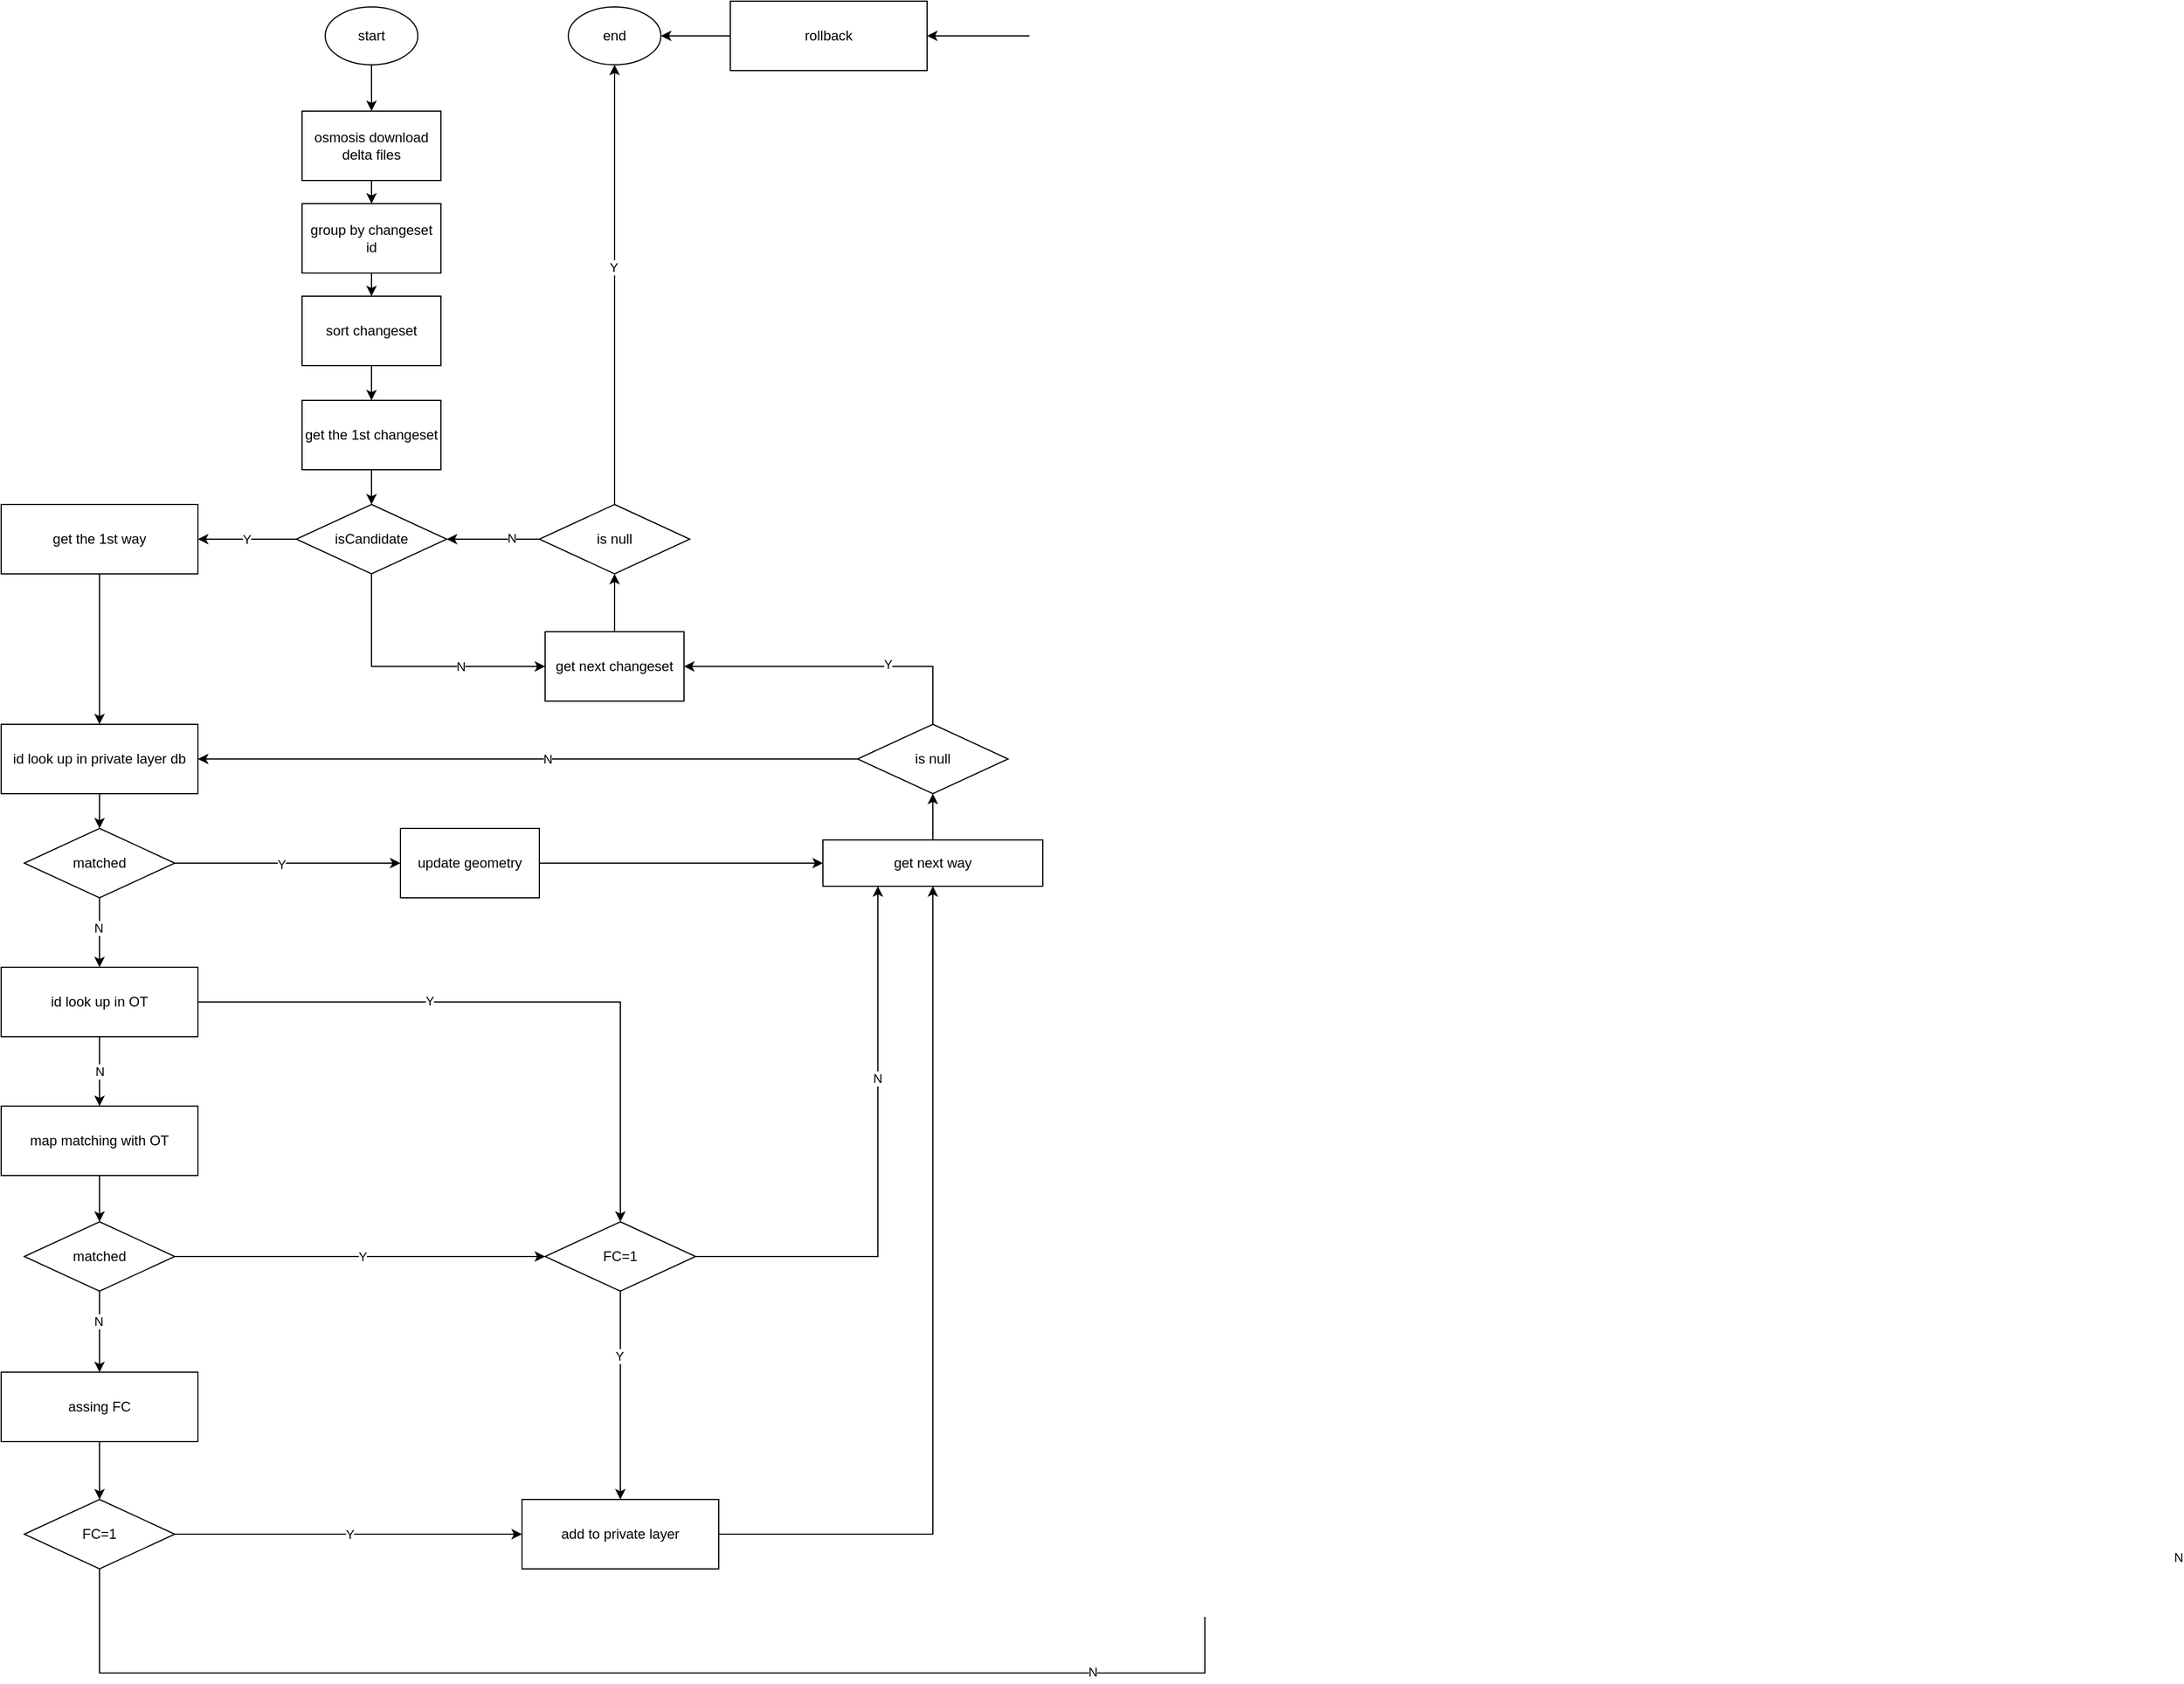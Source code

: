 <mxfile version="27.0.5">
  <diagram name="第 1 页" id="OYPPoNtJcvD3CVvJOCVI">
    <mxGraphModel dx="1584" dy="2003" grid="1" gridSize="10" guides="1" tooltips="1" connect="1" arrows="1" fold="1" page="1" pageScale="1" pageWidth="827" pageHeight="1169" math="0" shadow="0">
      <root>
        <mxCell id="0" />
        <mxCell id="1" parent="0" />
        <mxCell id="WjDSU4Vnf71-LKj2FM2g-10" style="edgeStyle=orthogonalEdgeStyle;rounded=0;orthogonalLoop=1;jettySize=auto;html=1;entryX=0.5;entryY=0;entryDx=0;entryDy=0;" parent="1" source="WjDSU4Vnf71-LKj2FM2g-1" target="WjDSU4Vnf71-LKj2FM2g-5" edge="1">
          <mxGeometry relative="1" as="geometry" />
        </mxCell>
        <mxCell id="WjDSU4Vnf71-LKj2FM2g-1" value="get the 1st changeset" style="rounded=0;whiteSpace=wrap;html=1;" parent="1" vertex="1">
          <mxGeometry x="320" y="120" width="120" height="60" as="geometry" />
        </mxCell>
        <mxCell id="poMI8xWjBXQtKEW0WlzC-20" style="edgeStyle=orthogonalEdgeStyle;rounded=0;orthogonalLoop=1;jettySize=auto;html=1;entryX=0.5;entryY=0;entryDx=0;entryDy=0;" edge="1" parent="1" source="WjDSU4Vnf71-LKj2FM2g-2" target="poMI8xWjBXQtKEW0WlzC-19">
          <mxGeometry relative="1" as="geometry" />
        </mxCell>
        <mxCell id="WjDSU4Vnf71-LKj2FM2g-2" value="start" style="ellipse;whiteSpace=wrap;html=1;" parent="1" vertex="1">
          <mxGeometry x="340" y="-220" width="80" height="50" as="geometry" />
        </mxCell>
        <mxCell id="WjDSU4Vnf71-LKj2FM2g-9" value="" style="edgeStyle=orthogonalEdgeStyle;rounded=0;orthogonalLoop=1;jettySize=auto;html=1;" parent="1" source="WjDSU4Vnf71-LKj2FM2g-5" target="WjDSU4Vnf71-LKj2FM2g-8" edge="1">
          <mxGeometry relative="1" as="geometry" />
        </mxCell>
        <mxCell id="WjDSU4Vnf71-LKj2FM2g-77" value="Y" style="edgeLabel;html=1;align=center;verticalAlign=middle;resizable=0;points=[];" parent="WjDSU4Vnf71-LKj2FM2g-9" vertex="1" connectable="0">
          <mxGeometry x="0.012" y="-4" relative="1" as="geometry">
            <mxPoint y="4" as="offset" />
          </mxGeometry>
        </mxCell>
        <mxCell id="WjDSU4Vnf71-LKj2FM2g-40" style="edgeStyle=orthogonalEdgeStyle;rounded=0;orthogonalLoop=1;jettySize=auto;html=1;entryX=0;entryY=0.5;entryDx=0;entryDy=0;" parent="1" source="WjDSU4Vnf71-LKj2FM2g-5" target="WjDSU4Vnf71-LKj2FM2g-15" edge="1">
          <mxGeometry relative="1" as="geometry">
            <Array as="points">
              <mxPoint x="380" y="350" />
            </Array>
          </mxGeometry>
        </mxCell>
        <mxCell id="WjDSU4Vnf71-LKj2FM2g-78" value="N" style="edgeLabel;html=1;align=center;verticalAlign=middle;resizable=0;points=[];" parent="WjDSU4Vnf71-LKj2FM2g-40" vertex="1" connectable="0">
          <mxGeometry x="0.365" relative="1" as="geometry">
            <mxPoint as="offset" />
          </mxGeometry>
        </mxCell>
        <mxCell id="WjDSU4Vnf71-LKj2FM2g-5" value="isCandidate" style="rhombus;whiteSpace=wrap;html=1;" parent="1" vertex="1">
          <mxGeometry x="315" y="210" width="130" height="60" as="geometry" />
        </mxCell>
        <mxCell id="WjDSU4Vnf71-LKj2FM2g-34" style="edgeStyle=orthogonalEdgeStyle;rounded=0;orthogonalLoop=1;jettySize=auto;html=1;" parent="1" source="WjDSU4Vnf71-LKj2FM2g-8" target="WjDSU4Vnf71-LKj2FM2g-33" edge="1">
          <mxGeometry relative="1" as="geometry" />
        </mxCell>
        <mxCell id="WjDSU4Vnf71-LKj2FM2g-8" value="get the 1st way" style="whiteSpace=wrap;html=1;" parent="1" vertex="1">
          <mxGeometry x="60" y="210" width="170" height="60" as="geometry" />
        </mxCell>
        <mxCell id="WjDSU4Vnf71-LKj2FM2g-14" value="" style="edgeStyle=orthogonalEdgeStyle;rounded=0;orthogonalLoop=1;jettySize=auto;html=1;" parent="1" source="WjDSU4Vnf71-LKj2FM2g-11" target="WjDSU4Vnf71-LKj2FM2g-13" edge="1">
          <mxGeometry relative="1" as="geometry" />
        </mxCell>
        <mxCell id="WjDSU4Vnf71-LKj2FM2g-28" value="Y" style="edgeLabel;html=1;align=center;verticalAlign=middle;resizable=0;points=[];" parent="WjDSU4Vnf71-LKj2FM2g-14" vertex="1" connectable="0">
          <mxGeometry x="-0.059" y="-1" relative="1" as="geometry">
            <mxPoint as="offset" />
          </mxGeometry>
        </mxCell>
        <mxCell id="WjDSU4Vnf71-LKj2FM2g-38" style="edgeStyle=orthogonalEdgeStyle;rounded=0;orthogonalLoop=1;jettySize=auto;html=1;entryX=0.5;entryY=0;entryDx=0;entryDy=0;" parent="1" source="WjDSU4Vnf71-LKj2FM2g-11" target="WjDSU4Vnf71-LKj2FM2g-36" edge="1">
          <mxGeometry relative="1" as="geometry" />
        </mxCell>
        <mxCell id="WjDSU4Vnf71-LKj2FM2g-39" value="N" style="edgeLabel;html=1;align=center;verticalAlign=middle;resizable=0;points=[];" parent="WjDSU4Vnf71-LKj2FM2g-38" vertex="1" connectable="0">
          <mxGeometry x="-0.4" relative="1" as="geometry">
            <mxPoint x="-1" y="8" as="offset" />
          </mxGeometry>
        </mxCell>
        <mxCell id="WjDSU4Vnf71-LKj2FM2g-11" value="matched" style="rhombus;whiteSpace=wrap;html=1;" parent="1" vertex="1">
          <mxGeometry x="80" y="490" width="130" height="60" as="geometry" />
        </mxCell>
        <mxCell id="poMI8xWjBXQtKEW0WlzC-16" style="edgeStyle=orthogonalEdgeStyle;rounded=0;orthogonalLoop=1;jettySize=auto;html=1;entryX=0;entryY=0.5;entryDx=0;entryDy=0;" edge="1" parent="1" source="WjDSU4Vnf71-LKj2FM2g-13" target="WjDSU4Vnf71-LKj2FM2g-37">
          <mxGeometry relative="1" as="geometry" />
        </mxCell>
        <mxCell id="WjDSU4Vnf71-LKj2FM2g-13" value="update geometry" style="whiteSpace=wrap;html=1;" parent="1" vertex="1">
          <mxGeometry x="405" y="490" width="120" height="60" as="geometry" />
        </mxCell>
        <mxCell id="WjDSU4Vnf71-LKj2FM2g-20" style="edgeStyle=orthogonalEdgeStyle;rounded=0;orthogonalLoop=1;jettySize=auto;html=1;entryX=0.5;entryY=1;entryDx=0;entryDy=0;" parent="1" source="WjDSU4Vnf71-LKj2FM2g-15" target="WjDSU4Vnf71-LKj2FM2g-19" edge="1">
          <mxGeometry relative="1" as="geometry" />
        </mxCell>
        <mxCell id="WjDSU4Vnf71-LKj2FM2g-15" value="get next changeset" style="rounded=0;whiteSpace=wrap;html=1;" parent="1" vertex="1">
          <mxGeometry x="530" y="320" width="120" height="60" as="geometry" />
        </mxCell>
        <mxCell id="WjDSU4Vnf71-LKj2FM2g-21" style="edgeStyle=orthogonalEdgeStyle;rounded=0;orthogonalLoop=1;jettySize=auto;html=1;entryX=1;entryY=0.5;entryDx=0;entryDy=0;" parent="1" source="WjDSU4Vnf71-LKj2FM2g-19" target="WjDSU4Vnf71-LKj2FM2g-5" edge="1">
          <mxGeometry relative="1" as="geometry" />
        </mxCell>
        <mxCell id="WjDSU4Vnf71-LKj2FM2g-26" value="N" style="edgeLabel;html=1;align=center;verticalAlign=middle;resizable=0;points=[];" parent="WjDSU4Vnf71-LKj2FM2g-21" vertex="1" connectable="0">
          <mxGeometry x="-0.4" y="-1" relative="1" as="geometry">
            <mxPoint as="offset" />
          </mxGeometry>
        </mxCell>
        <mxCell id="WjDSU4Vnf71-LKj2FM2g-24" value="" style="edgeStyle=orthogonalEdgeStyle;rounded=0;orthogonalLoop=1;jettySize=auto;html=1;entryX=0.5;entryY=1;entryDx=0;entryDy=0;" parent="1" source="WjDSU4Vnf71-LKj2FM2g-19" target="WjDSU4Vnf71-LKj2FM2g-25" edge="1">
          <mxGeometry relative="1" as="geometry">
            <mxPoint x="590" y="130" as="targetPoint" />
          </mxGeometry>
        </mxCell>
        <mxCell id="WjDSU4Vnf71-LKj2FM2g-27" value="Y" style="edgeLabel;html=1;align=center;verticalAlign=middle;resizable=0;points=[];" parent="WjDSU4Vnf71-LKj2FM2g-24" vertex="1" connectable="0">
          <mxGeometry x="0.1" y="-1" relative="1" as="geometry">
            <mxPoint x="-2" y="4" as="offset" />
          </mxGeometry>
        </mxCell>
        <mxCell id="WjDSU4Vnf71-LKj2FM2g-19" value="is null" style="rhombus;whiteSpace=wrap;html=1;" parent="1" vertex="1">
          <mxGeometry x="525" y="210" width="130" height="60" as="geometry" />
        </mxCell>
        <mxCell id="WjDSU4Vnf71-LKj2FM2g-25" value="end" style="ellipse;whiteSpace=wrap;html=1;" parent="1" vertex="1">
          <mxGeometry x="550" y="-220" width="80" height="50" as="geometry" />
        </mxCell>
        <mxCell id="WjDSU4Vnf71-LKj2FM2g-35" style="edgeStyle=orthogonalEdgeStyle;rounded=0;orthogonalLoop=1;jettySize=auto;html=1;entryX=0.5;entryY=0;entryDx=0;entryDy=0;" parent="1" source="WjDSU4Vnf71-LKj2FM2g-33" target="WjDSU4Vnf71-LKj2FM2g-11" edge="1">
          <mxGeometry relative="1" as="geometry" />
        </mxCell>
        <mxCell id="WjDSU4Vnf71-LKj2FM2g-33" value="id look up in private layer db" style="whiteSpace=wrap;html=1;" parent="1" vertex="1">
          <mxGeometry x="60" y="400" width="170" height="60" as="geometry" />
        </mxCell>
        <mxCell id="WjDSU4Vnf71-LKj2FM2g-51" style="edgeStyle=orthogonalEdgeStyle;rounded=0;orthogonalLoop=1;jettySize=auto;html=1;entryX=0.5;entryY=0;entryDx=0;entryDy=0;" parent="1" source="WjDSU4Vnf71-LKj2FM2g-36" target="WjDSU4Vnf71-LKj2FM2g-50" edge="1">
          <mxGeometry relative="1" as="geometry" />
        </mxCell>
        <mxCell id="WjDSU4Vnf71-LKj2FM2g-52" value="N" style="edgeLabel;html=1;align=center;verticalAlign=middle;resizable=0;points=[];" parent="WjDSU4Vnf71-LKj2FM2g-51" vertex="1" connectable="0">
          <mxGeometry x="-0.64" relative="1" as="geometry">
            <mxPoint y="19" as="offset" />
          </mxGeometry>
        </mxCell>
        <mxCell id="poMI8xWjBXQtKEW0WlzC-13" style="edgeStyle=orthogonalEdgeStyle;rounded=0;orthogonalLoop=1;jettySize=auto;html=1;entryX=0.5;entryY=0;entryDx=0;entryDy=0;" edge="1" parent="1" source="WjDSU4Vnf71-LKj2FM2g-36" target="WjDSU4Vnf71-LKj2FM2g-57">
          <mxGeometry relative="1" as="geometry" />
        </mxCell>
        <mxCell id="poMI8xWjBXQtKEW0WlzC-14" value="Y" style="edgeLabel;html=1;align=center;verticalAlign=middle;resizable=0;points=[];" vertex="1" connectable="0" parent="poMI8xWjBXQtKEW0WlzC-13">
          <mxGeometry x="-0.279" y="1" relative="1" as="geometry">
            <mxPoint as="offset" />
          </mxGeometry>
        </mxCell>
        <mxCell id="WjDSU4Vnf71-LKj2FM2g-36" value="id look up in OT" style="whiteSpace=wrap;html=1;" parent="1" vertex="1">
          <mxGeometry x="60" y="610" width="170" height="60" as="geometry" />
        </mxCell>
        <mxCell id="poMI8xWjBXQtKEW0WlzC-8" style="edgeStyle=orthogonalEdgeStyle;rounded=0;orthogonalLoop=1;jettySize=auto;html=1;entryX=0.5;entryY=1;entryDx=0;entryDy=0;" edge="1" parent="1" source="WjDSU4Vnf71-LKj2FM2g-37" target="poMI8xWjBXQtKEW0WlzC-9">
          <mxGeometry relative="1" as="geometry">
            <mxPoint x="855" y="450" as="targetPoint" />
          </mxGeometry>
        </mxCell>
        <mxCell id="WjDSU4Vnf71-LKj2FM2g-37" value="get next way" style="whiteSpace=wrap;html=1;" parent="1" vertex="1">
          <mxGeometry x="770" y="500" width="190" height="40" as="geometry" />
        </mxCell>
        <mxCell id="WjDSU4Vnf71-LKj2FM2g-54" style="edgeStyle=orthogonalEdgeStyle;rounded=0;orthogonalLoop=1;jettySize=auto;html=1;" parent="1" source="WjDSU4Vnf71-LKj2FM2g-50" target="WjDSU4Vnf71-LKj2FM2g-53" edge="1">
          <mxGeometry relative="1" as="geometry" />
        </mxCell>
        <mxCell id="WjDSU4Vnf71-LKj2FM2g-50" value="map matching with OT" style="whiteSpace=wrap;html=1;" parent="1" vertex="1">
          <mxGeometry x="60" y="730" width="170" height="60" as="geometry" />
        </mxCell>
        <mxCell id="WjDSU4Vnf71-LKj2FM2g-58" style="edgeStyle=orthogonalEdgeStyle;rounded=0;orthogonalLoop=1;jettySize=auto;html=1;entryX=0;entryY=0.5;entryDx=0;entryDy=0;" parent="1" source="WjDSU4Vnf71-LKj2FM2g-53" target="WjDSU4Vnf71-LKj2FM2g-57" edge="1">
          <mxGeometry relative="1" as="geometry" />
        </mxCell>
        <mxCell id="WjDSU4Vnf71-LKj2FM2g-59" value="Y" style="edgeLabel;html=1;align=center;verticalAlign=middle;resizable=0;points=[];" parent="WjDSU4Vnf71-LKj2FM2g-58" vertex="1" connectable="0">
          <mxGeometry x="0.009" relative="1" as="geometry">
            <mxPoint as="offset" />
          </mxGeometry>
        </mxCell>
        <mxCell id="WjDSU4Vnf71-LKj2FM2g-60" style="edgeStyle=orthogonalEdgeStyle;rounded=0;orthogonalLoop=1;jettySize=auto;html=1;entryX=0.5;entryY=0;entryDx=0;entryDy=0;" parent="1" source="WjDSU4Vnf71-LKj2FM2g-53" target="WjDSU4Vnf71-LKj2FM2g-61" edge="1">
          <mxGeometry relative="1" as="geometry">
            <mxPoint x="145" y="950" as="targetPoint" />
          </mxGeometry>
        </mxCell>
        <mxCell id="WjDSU4Vnf71-LKj2FM2g-62" value="N" style="edgeLabel;html=1;align=center;verticalAlign=middle;resizable=0;points=[];" parent="WjDSU4Vnf71-LKj2FM2g-60" vertex="1" connectable="0">
          <mxGeometry x="-0.257" y="2" relative="1" as="geometry">
            <mxPoint x="-3" as="offset" />
          </mxGeometry>
        </mxCell>
        <mxCell id="WjDSU4Vnf71-LKj2FM2g-53" value="matched" style="rhombus;whiteSpace=wrap;html=1;" parent="1" vertex="1">
          <mxGeometry x="80" y="830" width="130" height="60" as="geometry" />
        </mxCell>
        <mxCell id="WjDSU4Vnf71-LKj2FM2g-79" style="edgeStyle=orthogonalEdgeStyle;rounded=0;orthogonalLoop=1;jettySize=auto;html=1;exitX=0.5;exitY=1;exitDx=0;exitDy=0;" parent="1" source="WjDSU4Vnf71-LKj2FM2g-57" target="WjDSU4Vnf71-LKj2FM2g-65" edge="1">
          <mxGeometry relative="1" as="geometry">
            <mxPoint x="490" y="860" as="targetPoint" />
          </mxGeometry>
        </mxCell>
        <mxCell id="WjDSU4Vnf71-LKj2FM2g-89" value="Y" style="edgeLabel;html=1;align=center;verticalAlign=middle;resizable=0;points=[];" parent="WjDSU4Vnf71-LKj2FM2g-79" vertex="1" connectable="0">
          <mxGeometry x="-0.394" y="1" relative="1" as="geometry">
            <mxPoint x="-2" y="1" as="offset" />
          </mxGeometry>
        </mxCell>
        <mxCell id="poMI8xWjBXQtKEW0WlzC-15" style="edgeStyle=orthogonalEdgeStyle;rounded=0;orthogonalLoop=1;jettySize=auto;html=1;entryX=0.25;entryY=1;entryDx=0;entryDy=0;" edge="1" parent="1" source="WjDSU4Vnf71-LKj2FM2g-57" target="WjDSU4Vnf71-LKj2FM2g-37">
          <mxGeometry relative="1" as="geometry" />
        </mxCell>
        <mxCell id="poMI8xWjBXQtKEW0WlzC-17" value="N" style="edgeLabel;html=1;align=center;verticalAlign=middle;resizable=0;points=[];" vertex="1" connectable="0" parent="poMI8xWjBXQtKEW0WlzC-15">
          <mxGeometry x="0.338" y="3" relative="1" as="geometry">
            <mxPoint x="1126" y="422" as="offset" />
          </mxGeometry>
        </mxCell>
        <mxCell id="poMI8xWjBXQtKEW0WlzC-18" value="N" style="edgeLabel;html=1;align=center;verticalAlign=middle;resizable=0;points=[];" vertex="1" connectable="0" parent="poMI8xWjBXQtKEW0WlzC-15">
          <mxGeometry x="0.326" y="3" relative="1" as="geometry">
            <mxPoint x="2" y="5" as="offset" />
          </mxGeometry>
        </mxCell>
        <mxCell id="WjDSU4Vnf71-LKj2FM2g-57" value="FC=1" style="rhombus;whiteSpace=wrap;html=1;" parent="1" vertex="1">
          <mxGeometry x="530" y="830" width="130" height="60" as="geometry" />
        </mxCell>
        <mxCell id="WjDSU4Vnf71-LKj2FM2g-63" style="edgeStyle=orthogonalEdgeStyle;rounded=0;orthogonalLoop=1;jettySize=auto;html=1;entryX=0.5;entryY=0;entryDx=0;entryDy=0;" parent="1" source="WjDSU4Vnf71-LKj2FM2g-61" target="WjDSU4Vnf71-LKj2FM2g-64" edge="1">
          <mxGeometry relative="1" as="geometry">
            <mxPoint x="145" y="1060" as="targetPoint" />
          </mxGeometry>
        </mxCell>
        <mxCell id="WjDSU4Vnf71-LKj2FM2g-61" value="assing FC" style="whiteSpace=wrap;html=1;" parent="1" vertex="1">
          <mxGeometry x="60" y="960" width="170" height="60" as="geometry" />
        </mxCell>
        <mxCell id="WjDSU4Vnf71-LKj2FM2g-66" style="edgeStyle=orthogonalEdgeStyle;rounded=0;orthogonalLoop=1;jettySize=auto;html=1;" parent="1" source="WjDSU4Vnf71-LKj2FM2g-64" target="WjDSU4Vnf71-LKj2FM2g-65" edge="1">
          <mxGeometry relative="1" as="geometry" />
        </mxCell>
        <mxCell id="WjDSU4Vnf71-LKj2FM2g-67" value="Y" style="edgeLabel;html=1;align=center;verticalAlign=middle;resizable=0;points=[];" parent="WjDSU4Vnf71-LKj2FM2g-66" vertex="1" connectable="0">
          <mxGeometry x="0.007" relative="1" as="geometry">
            <mxPoint as="offset" />
          </mxGeometry>
        </mxCell>
        <mxCell id="poMI8xWjBXQtKEW0WlzC-27" style="edgeStyle=orthogonalEdgeStyle;rounded=0;orthogonalLoop=1;jettySize=auto;html=1;entryX=1;entryY=0.5;entryDx=0;entryDy=0;" edge="1" parent="1" source="WjDSU4Vnf71-LKj2FM2g-64" target="poMI8xWjBXQtKEW0WlzC-29">
          <mxGeometry relative="1" as="geometry">
            <mxPoint x="870" y="-190" as="targetPoint" />
            <Array as="points">
              <mxPoint x="145" y="1220" />
              <mxPoint x="1100" y="1220" />
              <mxPoint x="1100" y="-195" />
            </Array>
          </mxGeometry>
        </mxCell>
        <mxCell id="poMI8xWjBXQtKEW0WlzC-28" value="N" style="edgeLabel;html=1;align=center;verticalAlign=middle;resizable=0;points=[];" vertex="1" connectable="0" parent="poMI8xWjBXQtKEW0WlzC-27">
          <mxGeometry x="-0.298" y="1" relative="1" as="geometry">
            <mxPoint as="offset" />
          </mxGeometry>
        </mxCell>
        <mxCell id="WjDSU4Vnf71-LKj2FM2g-64" value="FC=1" style="rhombus;whiteSpace=wrap;html=1;" parent="1" vertex="1">
          <mxGeometry x="80" y="1070" width="130" height="60" as="geometry" />
        </mxCell>
        <mxCell id="WjDSU4Vnf71-LKj2FM2g-83" style="edgeStyle=orthogonalEdgeStyle;rounded=0;orthogonalLoop=1;jettySize=auto;html=1;entryX=0.5;entryY=1;entryDx=0;entryDy=0;" parent="1" source="WjDSU4Vnf71-LKj2FM2g-65" target="WjDSU4Vnf71-LKj2FM2g-37" edge="1">
          <mxGeometry relative="1" as="geometry" />
        </mxCell>
        <mxCell id="WjDSU4Vnf71-LKj2FM2g-65" value="add to private layer" style="whiteSpace=wrap;html=1;" parent="1" vertex="1">
          <mxGeometry x="510" y="1070" width="170" height="60" as="geometry" />
        </mxCell>
        <mxCell id="WjDSU4Vnf71-LKj2FM2g-73" style="edgeStyle=orthogonalEdgeStyle;rounded=0;orthogonalLoop=1;jettySize=auto;html=1;entryX=1;entryY=0.5;entryDx=0;entryDy=0;exitX=0.5;exitY=0;exitDx=0;exitDy=0;" parent="1" source="poMI8xWjBXQtKEW0WlzC-9" target="WjDSU4Vnf71-LKj2FM2g-15" edge="1">
          <mxGeometry relative="1" as="geometry">
            <Array as="points">
              <mxPoint x="865" y="410" />
              <mxPoint x="865" y="350" />
            </Array>
            <mxPoint x="865" y="394.615" as="sourcePoint" />
          </mxGeometry>
        </mxCell>
        <mxCell id="WjDSU4Vnf71-LKj2FM2g-76" value="Y" style="edgeLabel;html=1;align=center;verticalAlign=middle;resizable=0;points=[];" parent="WjDSU4Vnf71-LKj2FM2g-73" vertex="1" connectable="0">
          <mxGeometry x="-0.231" y="-2" relative="1" as="geometry">
            <mxPoint as="offset" />
          </mxGeometry>
        </mxCell>
        <mxCell id="WjDSU4Vnf71-LKj2FM2g-94" style="edgeStyle=orthogonalEdgeStyle;rounded=0;orthogonalLoop=1;jettySize=auto;html=1;entryX=1;entryY=0.5;entryDx=0;entryDy=0;exitX=0;exitY=0.5;exitDx=0;exitDy=0;" parent="1" source="poMI8xWjBXQtKEW0WlzC-9" target="WjDSU4Vnf71-LKj2FM2g-33" edge="1">
          <mxGeometry relative="1" as="geometry">
            <Array as="points" />
            <mxPoint x="811.667" y="430" as="sourcePoint" />
          </mxGeometry>
        </mxCell>
        <mxCell id="WjDSU4Vnf71-LKj2FM2g-95" value="N" style="edgeLabel;html=1;align=center;verticalAlign=middle;resizable=0;points=[];" parent="WjDSU4Vnf71-LKj2FM2g-94" vertex="1" connectable="0">
          <mxGeometry x="0.013" relative="1" as="geometry">
            <mxPoint x="20" as="offset" />
          </mxGeometry>
        </mxCell>
        <mxCell id="poMI8xWjBXQtKEW0WlzC-9" value="is null" style="rhombus;whiteSpace=wrap;html=1;" vertex="1" parent="1">
          <mxGeometry x="800" y="400" width="130" height="60" as="geometry" />
        </mxCell>
        <mxCell id="poMI8xWjBXQtKEW0WlzC-23" style="edgeStyle=orthogonalEdgeStyle;rounded=0;orthogonalLoop=1;jettySize=auto;html=1;entryX=0.5;entryY=0;entryDx=0;entryDy=0;" edge="1" parent="1" source="poMI8xWjBXQtKEW0WlzC-19" target="poMI8xWjBXQtKEW0WlzC-22">
          <mxGeometry relative="1" as="geometry" />
        </mxCell>
        <mxCell id="poMI8xWjBXQtKEW0WlzC-19" value="osmosis download delta files" style="rounded=0;whiteSpace=wrap;html=1;" vertex="1" parent="1">
          <mxGeometry x="320" y="-130" width="120" height="60" as="geometry" />
        </mxCell>
        <mxCell id="poMI8xWjBXQtKEW0WlzC-25" style="edgeStyle=orthogonalEdgeStyle;rounded=0;orthogonalLoop=1;jettySize=auto;html=1;entryX=0.5;entryY=0;entryDx=0;entryDy=0;" edge="1" parent="1" source="poMI8xWjBXQtKEW0WlzC-22" target="poMI8xWjBXQtKEW0WlzC-24">
          <mxGeometry relative="1" as="geometry" />
        </mxCell>
        <mxCell id="poMI8xWjBXQtKEW0WlzC-22" value="group by changeset id" style="rounded=0;whiteSpace=wrap;html=1;" vertex="1" parent="1">
          <mxGeometry x="320" y="-50" width="120" height="60" as="geometry" />
        </mxCell>
        <mxCell id="poMI8xWjBXQtKEW0WlzC-26" style="edgeStyle=orthogonalEdgeStyle;rounded=0;orthogonalLoop=1;jettySize=auto;html=1;" edge="1" parent="1" source="poMI8xWjBXQtKEW0WlzC-24" target="WjDSU4Vnf71-LKj2FM2g-1">
          <mxGeometry relative="1" as="geometry" />
        </mxCell>
        <mxCell id="poMI8xWjBXQtKEW0WlzC-24" value="sort changeset" style="rounded=0;whiteSpace=wrap;html=1;" vertex="1" parent="1">
          <mxGeometry x="320" y="30" width="120" height="60" as="geometry" />
        </mxCell>
        <mxCell id="poMI8xWjBXQtKEW0WlzC-30" style="edgeStyle=orthogonalEdgeStyle;rounded=0;orthogonalLoop=1;jettySize=auto;html=1;entryX=1;entryY=0.5;entryDx=0;entryDy=0;" edge="1" parent="1" source="poMI8xWjBXQtKEW0WlzC-29" target="WjDSU4Vnf71-LKj2FM2g-25">
          <mxGeometry relative="1" as="geometry" />
        </mxCell>
        <mxCell id="poMI8xWjBXQtKEW0WlzC-29" value="rollback" style="whiteSpace=wrap;html=1;" vertex="1" parent="1">
          <mxGeometry x="690" y="-225" width="170" height="60" as="geometry" />
        </mxCell>
      </root>
    </mxGraphModel>
  </diagram>
</mxfile>
